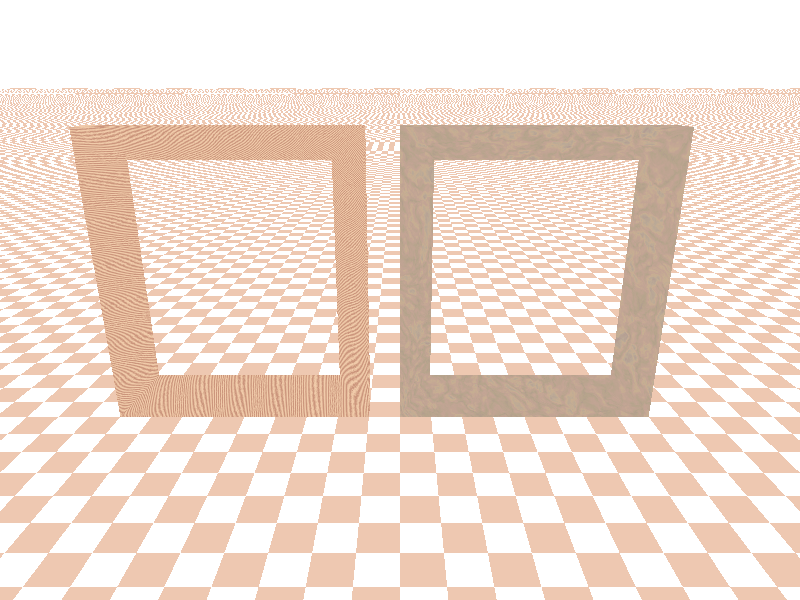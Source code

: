 
#include "colors.inc"
#include "glass.inc"
#include "golds.inc"
#include "metals.inc"
#include "stones.inc"
#include "woods.inc"

plane
{
    y, 0
    pigment {checker White Tan}
}

light_source {
  <-1,12,-12>  
  color White  
}
 
background { color White }

camera {
  location <0,10,-17>
  look_at <0,4,0>    
}

union{
  prism {
    linear_spline
    0, 8, 3, 
    <0,0>, <1,1>, <0,1>
    rotate <0, 90, -90> 
    translate <0, 1, 1> 
  }
  prism {
    linear_spline
    -1, 8, 3, 
    <0,0>, <1,1>, <0,1>
    rotate <0, 0, 0> 
    translate <0, 1, 0> 
  }
  prism {
    linear_spline
    0, 8, 3, 
    <0,0>, <1,1>, <0,1>
    rotate <180, 90, -90> 
    translate <8, 8, 1> 
  }
  prism {
    linear_spline
    0, 9, 3, // Height 1, Height 2, Number of Points
    <0,0>, <1,1>, <0,1>
    rotate <270, 90, -90> // <x°, y°, z°>
    translate <7, 0, 1> // <x, y, z>
  }
  texture {T_Wood1}
  translate <-9, 0, 0> // <x, y, z>
}


difference {
  box{
    <0,0,0>, <8, 9, 1> // <x, y, z> near lower left corner, <x, y, z> far upper right corner
  }
  union{
    prism {
      0, 8, 3, 
      <0,0>, <1,1>, <0,1>
      rotate <0, 90, -90> 
      translate <0, 1, 1> 
    }
    prism {
      -1, 8, 3, 
      <0,0>, <1,1>, <0,1>
      rotate <0, 0, 0> 
      translate <0, 1, 0> 
    }
    prism {
      0, 8, 3, 
      <0,0>, <1,1>, <0,1>
      rotate <180, 90, -90> 
      translate <8, 8, 1> 
    }
    prism {
      0, 9, 3, // Height 1, Height 2, Number of Points
      <0,0>, <1,1>, <0,1>
      rotate <270, 90, -90> // <x°, y°, z°>
      translate <7, 0, 1> // <x, y, z>
    }
    inverse
  }
  texture {T_Stone1}
}
